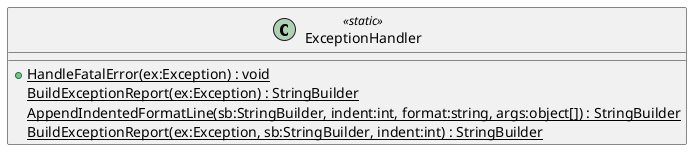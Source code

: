 @startuml
class ExceptionHandler <<static>> {
    + {static} HandleFatalError(ex:Exception) : void
    {static} BuildExceptionReport(ex:Exception) : StringBuilder
    {static} AppendIndentedFormatLine(sb:StringBuilder, indent:int, format:string, args:object[]) : StringBuilder
    {static} BuildExceptionReport(ex:Exception, sb:StringBuilder, indent:int) : StringBuilder
}
@enduml
